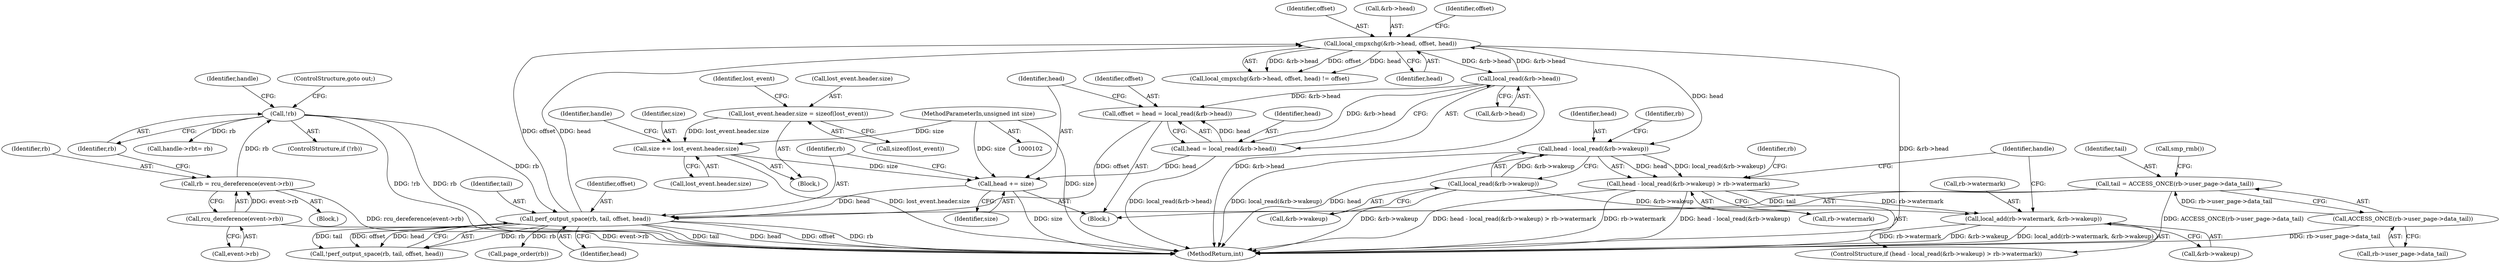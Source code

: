 digraph "0_linux_a8b0ca17b80e92faab46ee7179ba9e99ccb61233_68@API" {
"1000239" [label="(Call,head - local_read(&rb->wakeup) > rb->watermark)"];
"1000240" [label="(Call,head - local_read(&rb->wakeup))"];
"1000230" [label="(Call,local_cmpxchg(&rb->head, offset, head))"];
"1000212" [label="(Call,local_read(&rb->head))"];
"1000223" [label="(Call,perf_output_space(rb, tail, offset, head))"];
"1000133" [label="(Call,!rb)"];
"1000126" [label="(Call,rb = rcu_dereference(event->rb))"];
"1000128" [label="(Call,rcu_dereference(event->rb))"];
"1000199" [label="(Call,tail = ACCESS_ONCE(rb->user_page->data_tail))"];
"1000201" [label="(Call,ACCESS_ONCE(rb->user_page->data_tail))"];
"1000208" [label="(Call,offset = head = local_read(&rb->head))"];
"1000210" [label="(Call,head = local_read(&rb->head))"];
"1000217" [label="(Call,head += size)"];
"1000188" [label="(Call,size += lost_event.header.size)"];
"1000172" [label="(Call,lost_event.header.size = sizeof(lost_event))"];
"1000105" [label="(MethodParameterIn,unsigned int size)"];
"1000242" [label="(Call,local_read(&rb->wakeup))"];
"1000250" [label="(Call,local_add(rb->watermark, &rb->wakeup))"];
"1000222" [label="(Call,!perf_output_space(rb, tail, offset, head))"];
"1000248" [label="(Identifier,rb)"];
"1000127" [label="(Identifier,rb)"];
"1000240" [label="(Call,head - local_read(&rb->wakeup))"];
"1000239" [label="(Call,head - local_read(&rb->wakeup) > rb->watermark)"];
"1000241" [label="(Identifier,head)"];
"1000136" [label="(Call,handle->rb\t= rb)"];
"1000188" [label="(Call,size += lost_event.header.size)"];
"1000190" [label="(Call,lost_event.header.size)"];
"1000254" [label="(Call,&rb->wakeup)"];
"1000252" [label="(Identifier,rb)"];
"1000212" [label="(Call,local_read(&rb->head))"];
"1000129" [label="(Call,event->rb)"];
"1000266" [label="(Call,page_order(rb))"];
"1000126" [label="(Call,rb = rcu_dereference(event->rb))"];
"1000183" [label="(Identifier,lost_event)"];
"1000178" [label="(Call,sizeof(lost_event))"];
"1000200" [label="(Identifier,tail)"];
"1000219" [label="(Identifier,size)"];
"1000199" [label="(Call,tail = ACCESS_ONCE(rb->user_page->data_tail))"];
"1000138" [label="(Identifier,handle)"];
"1000218" [label="(Identifier,head)"];
"1000235" [label="(Identifier,offset)"];
"1000207" [label="(Call,smp_rmb())"];
"1000105" [label="(MethodParameterIn,unsigned int size)"];
"1000251" [label="(Call,rb->watermark)"];
"1000226" [label="(Identifier,offset)"];
"1000223" [label="(Call,perf_output_space(rb, tail, offset, head))"];
"1000231" [label="(Call,&rb->head)"];
"1000229" [label="(Call,local_cmpxchg(&rb->head, offset, head) != offset)"];
"1000237" [label="(Identifier,offset)"];
"1000208" [label="(Call,offset = head = local_read(&rb->head))"];
"1000196" [label="(Identifier,handle)"];
"1000133" [label="(Call,!rb)"];
"1000134" [label="(Identifier,rb)"];
"1000202" [label="(Call,rb->user_page->data_tail)"];
"1000189" [label="(Identifier,size)"];
"1000225" [label="(Identifier,tail)"];
"1000128" [label="(Call,rcu_dereference(event->rb))"];
"1000217" [label="(Call,head += size)"];
"1000135" [label="(ControlStructure,goto out;)"];
"1000227" [label="(Identifier,head)"];
"1000108" [label="(Block,)"];
"1000210" [label="(Call,head = local_read(&rb->head))"];
"1000236" [label="(Identifier,head)"];
"1000172" [label="(Call,lost_event.header.size = sizeof(lost_event))"];
"1000211" [label="(Identifier,head)"];
"1000171" [label="(Block,)"];
"1000247" [label="(Call,rb->watermark)"];
"1000173" [label="(Call,lost_event.header.size)"];
"1000230" [label="(Call,local_cmpxchg(&rb->head, offset, head))"];
"1000250" [label="(Call,local_add(rb->watermark, &rb->wakeup))"];
"1000243" [label="(Call,&rb->wakeup)"];
"1000224" [label="(Identifier,rb)"];
"1000198" [label="(Block,)"];
"1000201" [label="(Call,ACCESS_ONCE(rb->user_page->data_tail))"];
"1000132" [label="(ControlStructure,if (!rb))"];
"1000242" [label="(Call,local_read(&rb->wakeup))"];
"1000260" [label="(Identifier,handle)"];
"1000213" [label="(Call,&rb->head)"];
"1000376" [label="(MethodReturn,int)"];
"1000209" [label="(Identifier,offset)"];
"1000238" [label="(ControlStructure,if (head - local_read(&rb->wakeup) > rb->watermark))"];
"1000239" -> "1000238"  [label="AST: "];
"1000239" -> "1000247"  [label="CFG: "];
"1000240" -> "1000239"  [label="AST: "];
"1000247" -> "1000239"  [label="AST: "];
"1000252" -> "1000239"  [label="CFG: "];
"1000260" -> "1000239"  [label="CFG: "];
"1000239" -> "1000376"  [label="DDG: head - local_read(&rb->wakeup) > rb->watermark"];
"1000239" -> "1000376"  [label="DDG: head - local_read(&rb->wakeup)"];
"1000239" -> "1000376"  [label="DDG: rb->watermark"];
"1000240" -> "1000239"  [label="DDG: head"];
"1000240" -> "1000239"  [label="DDG: local_read(&rb->wakeup)"];
"1000239" -> "1000250"  [label="DDG: rb->watermark"];
"1000240" -> "1000242"  [label="CFG: "];
"1000241" -> "1000240"  [label="AST: "];
"1000242" -> "1000240"  [label="AST: "];
"1000248" -> "1000240"  [label="CFG: "];
"1000240" -> "1000376"  [label="DDG: local_read(&rb->wakeup)"];
"1000240" -> "1000376"  [label="DDG: head"];
"1000230" -> "1000240"  [label="DDG: head"];
"1000242" -> "1000240"  [label="DDG: &rb->wakeup"];
"1000230" -> "1000229"  [label="AST: "];
"1000230" -> "1000236"  [label="CFG: "];
"1000231" -> "1000230"  [label="AST: "];
"1000235" -> "1000230"  [label="AST: "];
"1000236" -> "1000230"  [label="AST: "];
"1000237" -> "1000230"  [label="CFG: "];
"1000230" -> "1000376"  [label="DDG: &rb->head"];
"1000230" -> "1000212"  [label="DDG: &rb->head"];
"1000230" -> "1000229"  [label="DDG: &rb->head"];
"1000230" -> "1000229"  [label="DDG: offset"];
"1000230" -> "1000229"  [label="DDG: head"];
"1000212" -> "1000230"  [label="DDG: &rb->head"];
"1000223" -> "1000230"  [label="DDG: offset"];
"1000223" -> "1000230"  [label="DDG: head"];
"1000212" -> "1000210"  [label="AST: "];
"1000212" -> "1000213"  [label="CFG: "];
"1000213" -> "1000212"  [label="AST: "];
"1000210" -> "1000212"  [label="CFG: "];
"1000212" -> "1000376"  [label="DDG: &rb->head"];
"1000212" -> "1000208"  [label="DDG: &rb->head"];
"1000212" -> "1000210"  [label="DDG: &rb->head"];
"1000223" -> "1000222"  [label="AST: "];
"1000223" -> "1000227"  [label="CFG: "];
"1000224" -> "1000223"  [label="AST: "];
"1000225" -> "1000223"  [label="AST: "];
"1000226" -> "1000223"  [label="AST: "];
"1000227" -> "1000223"  [label="AST: "];
"1000222" -> "1000223"  [label="CFG: "];
"1000223" -> "1000376"  [label="DDG: tail"];
"1000223" -> "1000376"  [label="DDG: head"];
"1000223" -> "1000376"  [label="DDG: offset"];
"1000223" -> "1000376"  [label="DDG: rb"];
"1000223" -> "1000222"  [label="DDG: rb"];
"1000223" -> "1000222"  [label="DDG: tail"];
"1000223" -> "1000222"  [label="DDG: offset"];
"1000223" -> "1000222"  [label="DDG: head"];
"1000133" -> "1000223"  [label="DDG: rb"];
"1000199" -> "1000223"  [label="DDG: tail"];
"1000208" -> "1000223"  [label="DDG: offset"];
"1000217" -> "1000223"  [label="DDG: head"];
"1000223" -> "1000266"  [label="DDG: rb"];
"1000133" -> "1000132"  [label="AST: "];
"1000133" -> "1000134"  [label="CFG: "];
"1000134" -> "1000133"  [label="AST: "];
"1000135" -> "1000133"  [label="CFG: "];
"1000138" -> "1000133"  [label="CFG: "];
"1000133" -> "1000376"  [label="DDG: rb"];
"1000133" -> "1000376"  [label="DDG: !rb"];
"1000126" -> "1000133"  [label="DDG: rb"];
"1000133" -> "1000136"  [label="DDG: rb"];
"1000126" -> "1000108"  [label="AST: "];
"1000126" -> "1000128"  [label="CFG: "];
"1000127" -> "1000126"  [label="AST: "];
"1000128" -> "1000126"  [label="AST: "];
"1000134" -> "1000126"  [label="CFG: "];
"1000126" -> "1000376"  [label="DDG: rcu_dereference(event->rb)"];
"1000128" -> "1000126"  [label="DDG: event->rb"];
"1000128" -> "1000129"  [label="CFG: "];
"1000129" -> "1000128"  [label="AST: "];
"1000128" -> "1000376"  [label="DDG: event->rb"];
"1000199" -> "1000198"  [label="AST: "];
"1000199" -> "1000201"  [label="CFG: "];
"1000200" -> "1000199"  [label="AST: "];
"1000201" -> "1000199"  [label="AST: "];
"1000207" -> "1000199"  [label="CFG: "];
"1000199" -> "1000376"  [label="DDG: ACCESS_ONCE(rb->user_page->data_tail)"];
"1000201" -> "1000199"  [label="DDG: rb->user_page->data_tail"];
"1000201" -> "1000202"  [label="CFG: "];
"1000202" -> "1000201"  [label="AST: "];
"1000201" -> "1000376"  [label="DDG: rb->user_page->data_tail"];
"1000208" -> "1000198"  [label="AST: "];
"1000208" -> "1000210"  [label="CFG: "];
"1000209" -> "1000208"  [label="AST: "];
"1000210" -> "1000208"  [label="AST: "];
"1000218" -> "1000208"  [label="CFG: "];
"1000210" -> "1000208"  [label="DDG: head"];
"1000211" -> "1000210"  [label="AST: "];
"1000210" -> "1000376"  [label="DDG: local_read(&rb->head)"];
"1000210" -> "1000217"  [label="DDG: head"];
"1000217" -> "1000198"  [label="AST: "];
"1000217" -> "1000219"  [label="CFG: "];
"1000218" -> "1000217"  [label="AST: "];
"1000219" -> "1000217"  [label="AST: "];
"1000224" -> "1000217"  [label="CFG: "];
"1000217" -> "1000376"  [label="DDG: size"];
"1000188" -> "1000217"  [label="DDG: size"];
"1000105" -> "1000217"  [label="DDG: size"];
"1000188" -> "1000171"  [label="AST: "];
"1000188" -> "1000190"  [label="CFG: "];
"1000189" -> "1000188"  [label="AST: "];
"1000190" -> "1000188"  [label="AST: "];
"1000196" -> "1000188"  [label="CFG: "];
"1000188" -> "1000376"  [label="DDG: lost_event.header.size"];
"1000172" -> "1000188"  [label="DDG: lost_event.header.size"];
"1000105" -> "1000188"  [label="DDG: size"];
"1000172" -> "1000171"  [label="AST: "];
"1000172" -> "1000178"  [label="CFG: "];
"1000173" -> "1000172"  [label="AST: "];
"1000178" -> "1000172"  [label="AST: "];
"1000183" -> "1000172"  [label="CFG: "];
"1000105" -> "1000102"  [label="AST: "];
"1000105" -> "1000376"  [label="DDG: size"];
"1000242" -> "1000243"  [label="CFG: "];
"1000243" -> "1000242"  [label="AST: "];
"1000242" -> "1000376"  [label="DDG: &rb->wakeup"];
"1000242" -> "1000250"  [label="DDG: &rb->wakeup"];
"1000250" -> "1000238"  [label="AST: "];
"1000250" -> "1000254"  [label="CFG: "];
"1000251" -> "1000250"  [label="AST: "];
"1000254" -> "1000250"  [label="AST: "];
"1000260" -> "1000250"  [label="CFG: "];
"1000250" -> "1000376"  [label="DDG: rb->watermark"];
"1000250" -> "1000376"  [label="DDG: &rb->wakeup"];
"1000250" -> "1000376"  [label="DDG: local_add(rb->watermark, &rb->wakeup)"];
}

